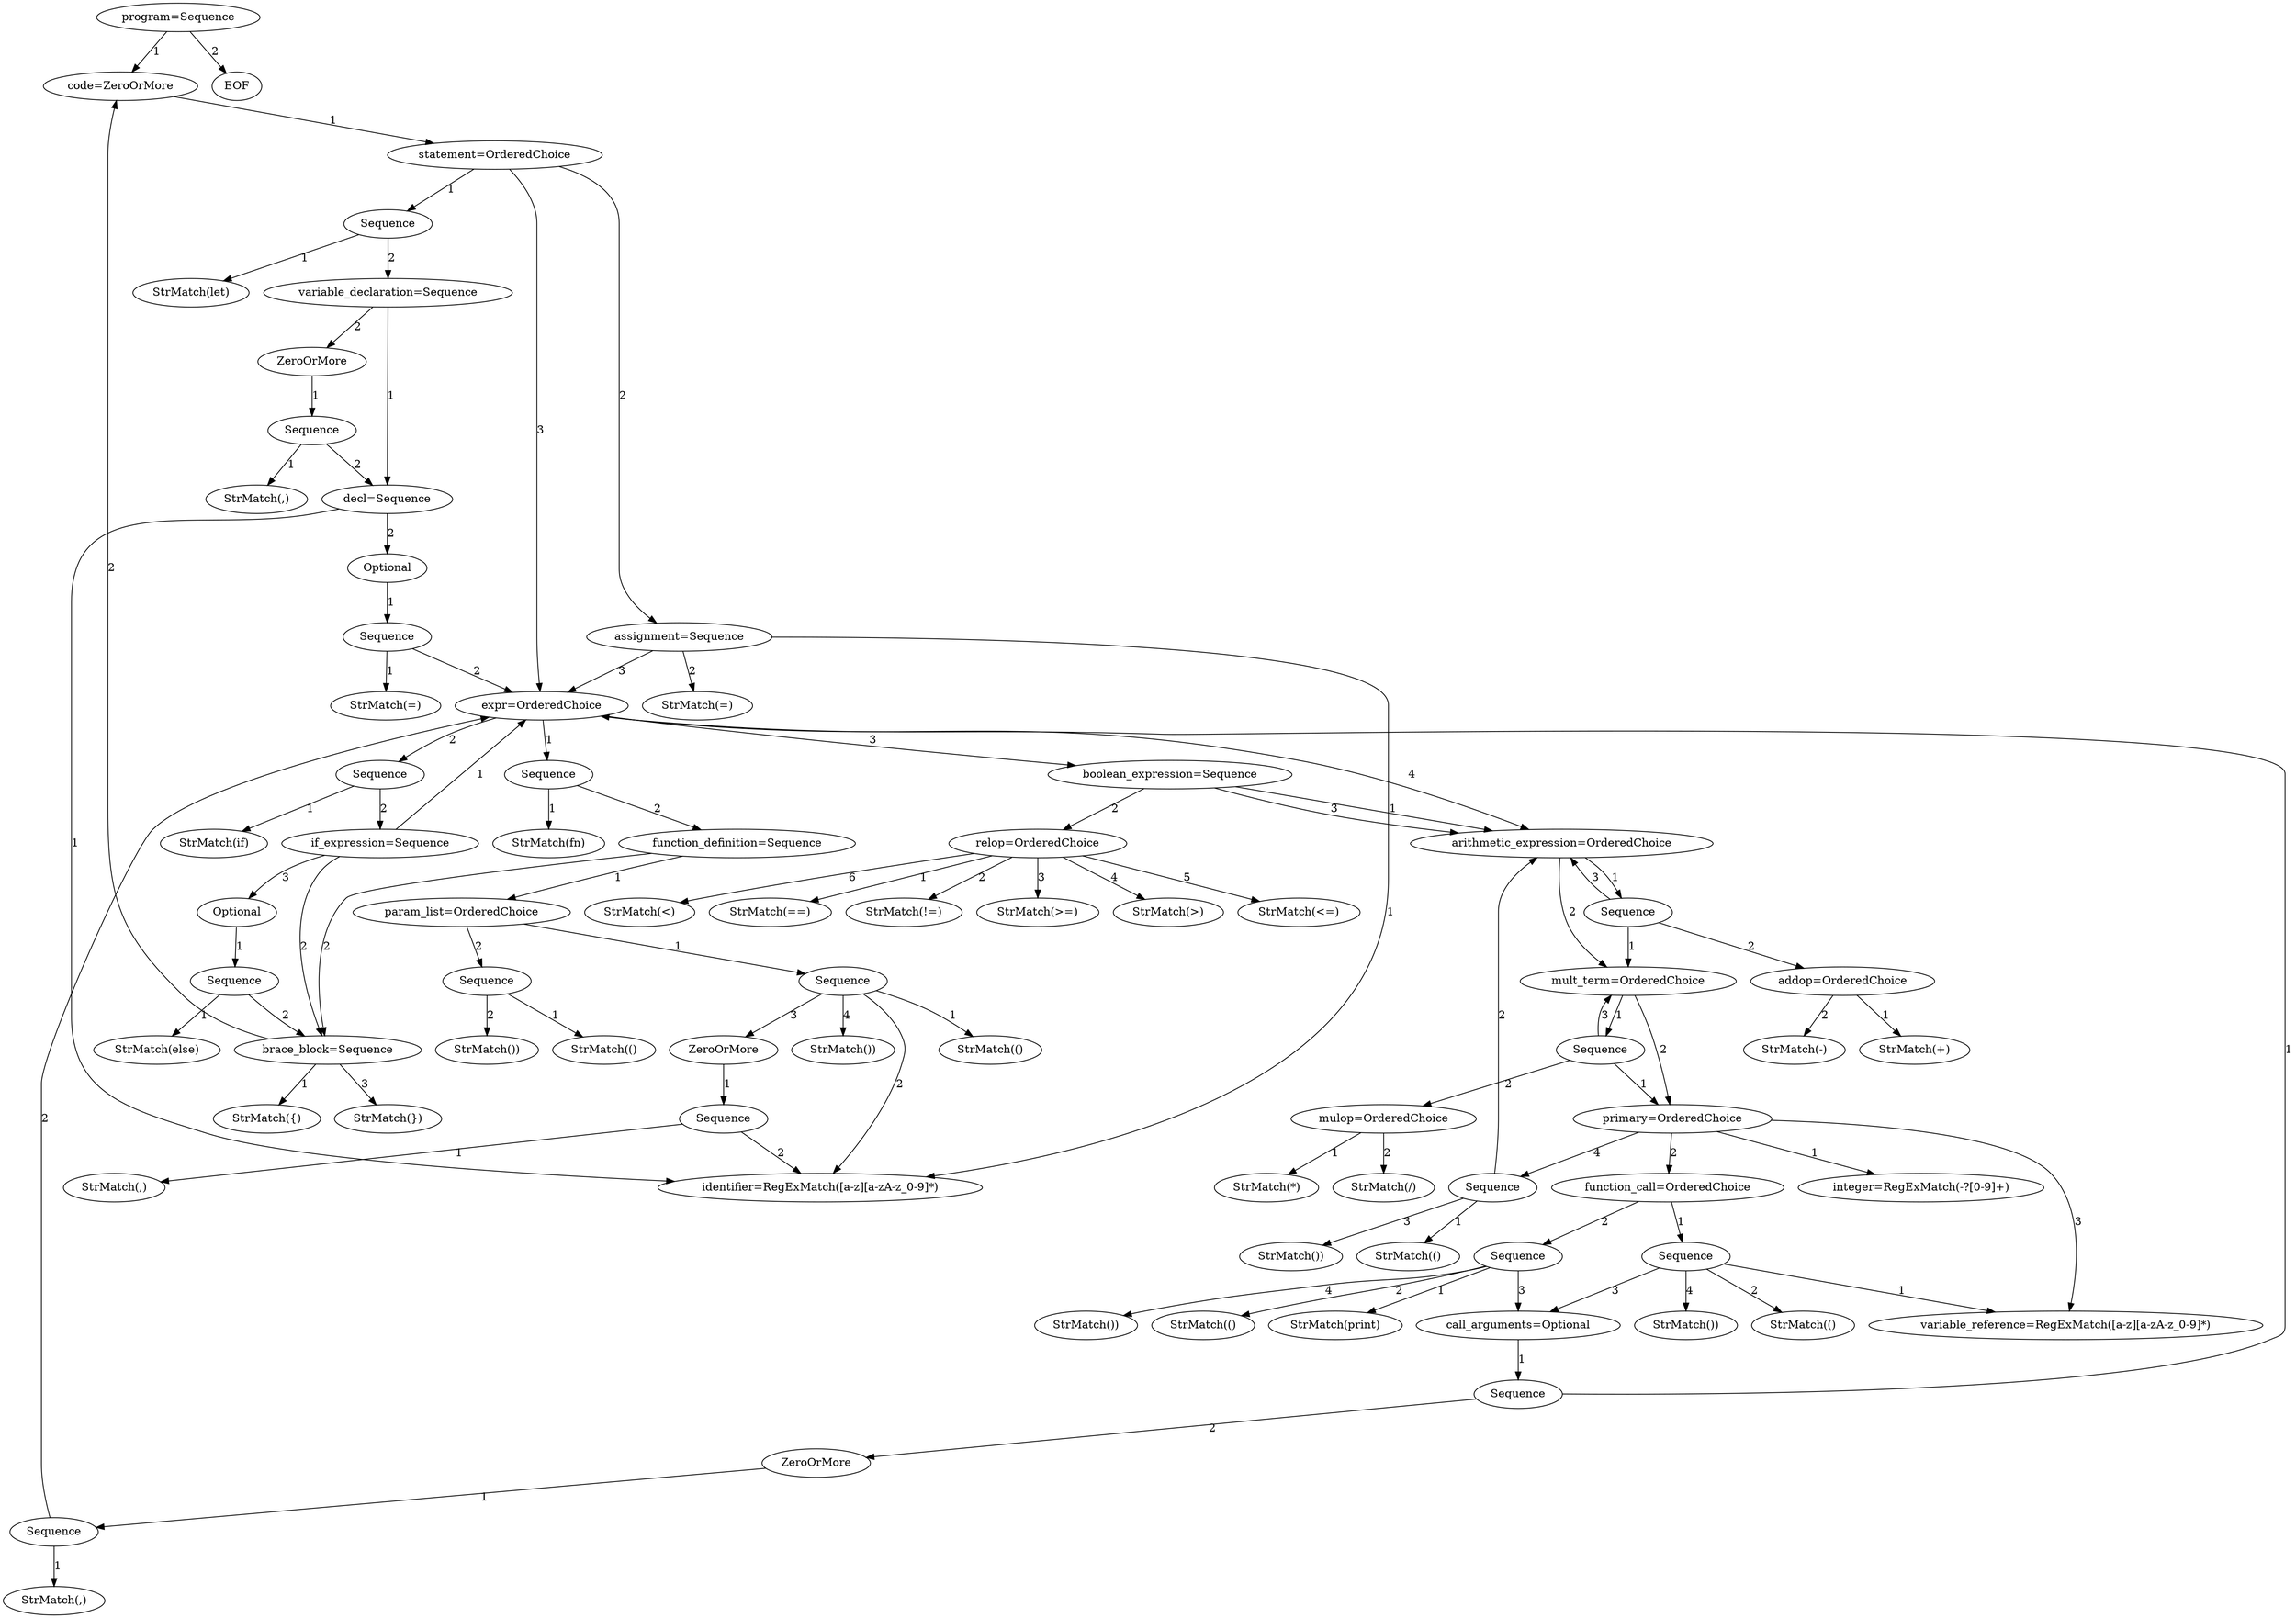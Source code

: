 digraph arpeggio_graph {
46371432 [label="program=Sequence"];
46371432->47994144 [label="1"]

47994144 [label="code=ZeroOrMore"];
47994144->47994408 [label="1"]

47994408 [label="statement=OrderedChoice"];
47994408->47994456 [label="1"]

47994456 [label="Sequence"];
47994456->47994528 [label="1"]

47994528 [label="StrMatch(let)"];
47994456->47994624 [label="2"]

47994624 [label="variable_declaration=Sequence"];
47994624->47994768 [label="1"]

47994768 [label="decl=Sequence"];
47994768->47994888 [label="1"]

47994888 [label="identifier=RegExMatch([a-z][a-zA-z_0-9]*)"];
47994768->47994744 [label="2"]

47994744 [label="Optional"];
47994744->47994840 [label="1"]

47994840 [label="Sequence"];
47994840->47995032 [label="1"]

47995032 [label="StrMatch(=)"];
47994840->47994960 [label="2"]

47994960 [label="expr=OrderedChoice"];
47994960->47994936 [label="1"]

47994936 [label="Sequence"];
47994936->47995152 [label="1"]

47995152 [label="StrMatch(fn)"];
47994936->47995224 [label="2"]

47995224 [label="function_definition=Sequence"];
47995224->47995368 [label="1"]

47995368 [label="param_list=OrderedChoice"];
47995368->47995440 [label="1"]

47995440 [label="Sequence"];
47995440->47995512 [label="1"]

47995512 [label="StrMatch(()"];
47995440->47994888 [label="2"]

47995440->47995344 [label="3"]

47995344 [label="ZeroOrMore"];
47995344->47995536 [label="1"]

47995536 [label="Sequence"];
47995536->47995608 [label="1"]

47995608 [label="StrMatch(,)"];
47995536->47994888 [label="2"]

47995440->47995584 [label="4"]

47995584 [label="StrMatch())"];
47995368->47995488 [label="2"]

47995488 [label="Sequence"];
47995488->47995656 [label="1"]

47995656 [label="StrMatch(()"];
47995488->47995680 [label="2"]

47995680 [label="StrMatch())"];
47995224->47995416 [label="2"]

47995416 [label="brace_block=Sequence"];
47995416->47995704 [label="1"]

47995704 [label="StrMatch({)"];
47995416->47994144 [label="2"]

47995416->47995728 [label="3"]

47995728 [label="StrMatch(})"];
47994960->47995104 [label="2"]

47995104 [label="Sequence"];
47995104->47995200 [label="1"]

47995200 [label="StrMatch(if)"];
47995104->47995632 [label="2"]

47995632 [label="if_expression=Sequence"];
47995632->47994960 [label="1"]

47995632->47995416 [label="2"]

47995632->47995320 [label="3"]

47995320 [label="Optional"];
47995320->47995776 [label="1"]

47995776 [label="Sequence"];
47995776->47995824 [label="1"]

47995824 [label="StrMatch(else)"];
47995776->47995416 [label="2"]

47994960->47995296 [label="3"]

47995296 [label="boolean_expression=Sequence"];
47995296->47995872 [label="1"]

47995872 [label="arithmetic_expression=OrderedChoice"];
47995872->47995920 [label="1"]

47995920 [label="Sequence"];
47995920->47996016 [label="1"]

47996016 [label="mult_term=OrderedChoice"];
47996016->47996064 [label="1"]

47996064 [label="Sequence"];
47996064->47996160 [label="1"]

47996160 [label="primary=OrderedChoice"];
47996160->47996280 [label="1"]

47996280 [label="integer=RegExMatch(-?[0-9]+)"];
47996160->47996400 [label="2"]

47996400 [label="function_call=OrderedChoice"];
47996400->47996472 [label="1"]

47996472 [label="Sequence"];
47996472->47996544 [label="1"]

47996544 [label="variable_reference=RegExMatch([a-z][a-zA-z_0-9]*)"];
47996472->47996496 [label="2"]

47996496 [label="StrMatch(()"];
47996472->47996328 [label="3"]

47996328 [label="call_arguments=Optional"];
47996328->47996592 [label="1"]

47996592 [label="Sequence"];
47996592->47994960 [label="1"]

47996592->47996568 [label="2"]

47996568 [label="ZeroOrMore"];
47996568->47996664 [label="1"]

47996664 [label="Sequence"];
47996664->47996736 [label="1"]

47996736 [label="StrMatch(,)"];
47996664->47994960 [label="2"]

47996472->47996520 [label="4"]

47996520 [label="StrMatch())"];
47996400->47996376 [label="2"]

47996376 [label="Sequence"];
47996376->47996640 [label="1"]

47996640 [label="StrMatch(print)"];
47996376->47996712 [label="2"]

47996712 [label="StrMatch(()"];
47996376->47996328 [label="3"]

47996376->47996760 [label="4"]

47996760 [label="StrMatch())"];
47996160->47996544 [label="3"]

47996160->47996232 [label="4"]

47996232 [label="Sequence"];
47996232->47996448 [label="1"]

47996448 [label="StrMatch(()"];
47996232->47995872 [label="2"]

47996232->47996304 [label="3"]

47996304 [label="StrMatch())"];
47996064->47996208 [label="2"]

47996208 [label="mulop=OrderedChoice"];
47996208->47996784 [label="1"]

47996784 [label="StrMatch(*)"];
47996208->47996808 [label="2"]

47996808 [label="StrMatch(/)"];
47996064->47996016 [label="3"]

47996016->47996160 [label="2"]

47995920->47996112 [label="2"]

47996112 [label="addop=OrderedChoice"];
47996112->47996256 [label="1"]

47996256 [label="StrMatch(+)"];
47996112->47996832 [label="2"]

47996832 [label="StrMatch(-)"];
47995920->47995872 [label="3"]

47995872->47996016 [label="2"]

47995296->47996088 [label="2"]

47996088 [label="relop=OrderedChoice"];
47996088->47996856 [label="1"]

47996856 [label="StrMatch(==)"];
47996088->47996880 [label="2"]

47996880 [label="StrMatch(!=)"];
47996088->47996904 [label="3"]

47996904 [label="StrMatch(>=)"];
47996088->48082984 [label="4"]

48082984 [label="StrMatch(>)"];
47996088->48083008 [label="5"]

48083008 [label="StrMatch(<=)"];
47996088->48083032 [label="6"]

48083032 [label="StrMatch(<)"];
47995296->47995872 [label="3"]

47994960->47995872 [label="4"]

47994624->47994600 [label="2"]

47994600 [label="ZeroOrMore"];
47994600->47994696 [label="1"]

47994696 [label="Sequence"];
47994696->47994816 [label="1"]

47994816 [label="StrMatch(,)"];
47994696->47994768 [label="2"]

47994408->47994576 [label="2"]

47994576 [label="assignment=Sequence"];
47994576->47994888 [label="1"]

47994576->47994720 [label="2"]

47994720 [label="StrMatch(=)"];
47994576->47994960 [label="3"]

47994408->47994960 [label="3"]

46371432->47994432 [label="2"]

47994432 [label="EOF"];
}